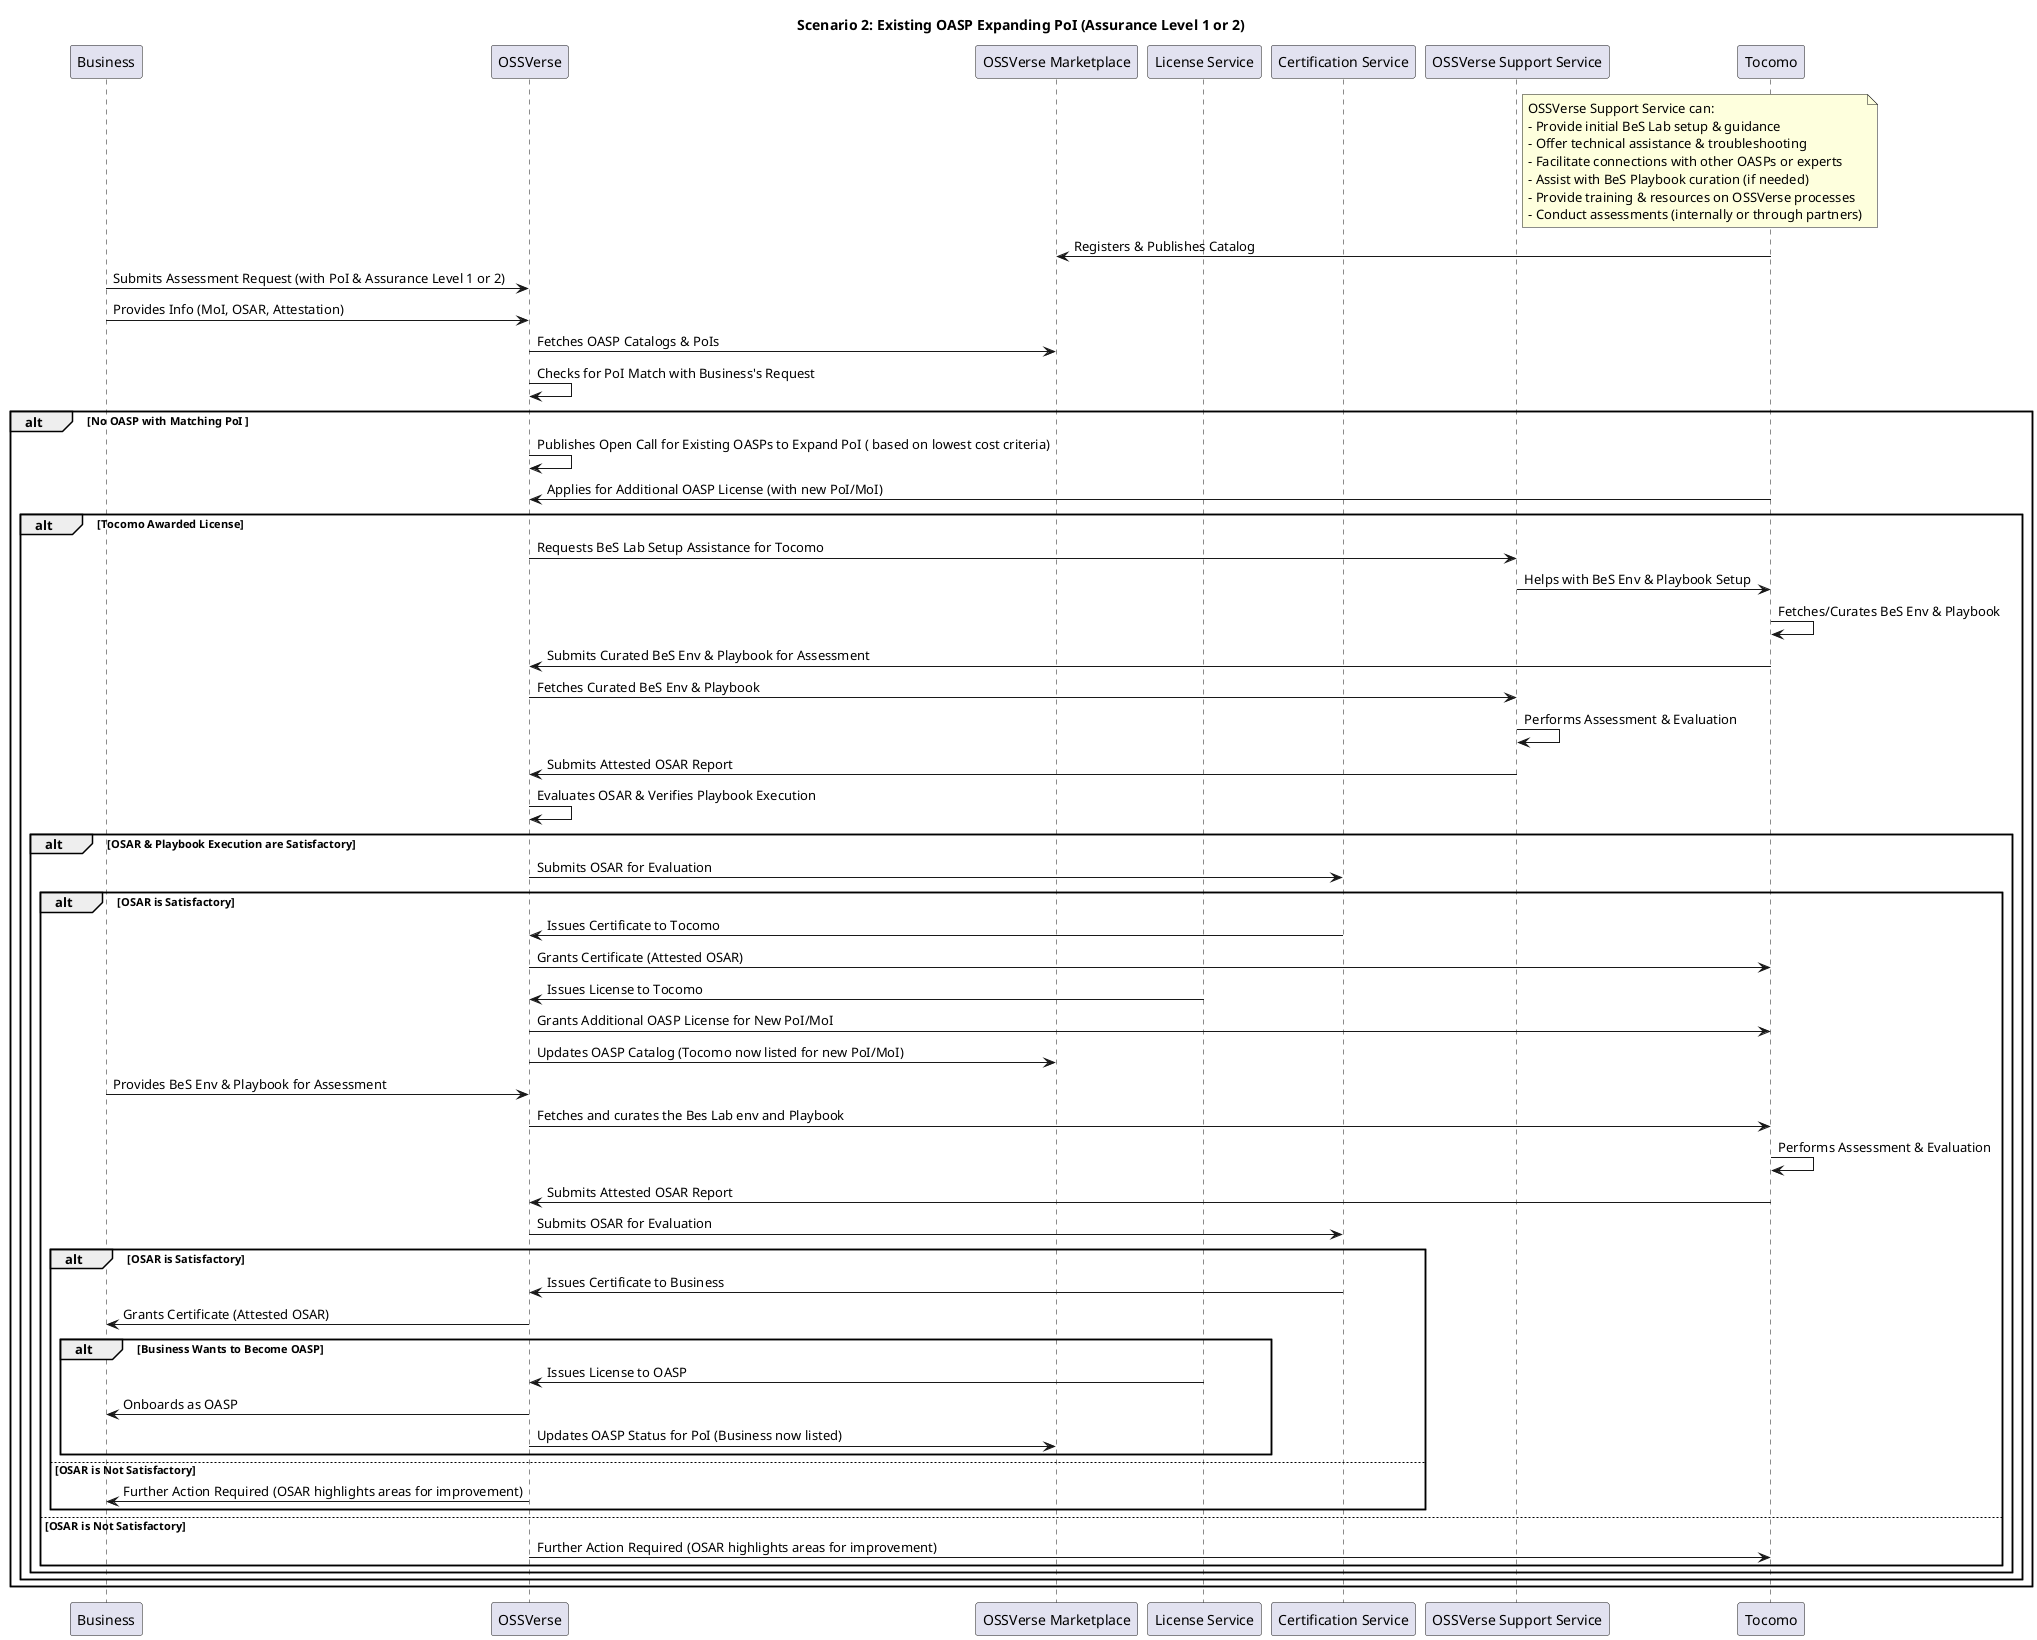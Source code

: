 @startuml
title Scenario 2: Existing OASP Expanding PoI (Assurance Level 1 or 2)

participant "Business" as OASP
participant OSSVerse 
participant "OSSVerse Marketplace" as Marketplace
participant "License Service" as LicenseService
participant "Certification Service" as CertService
participant "OSSVerse Support Service" as SupportService
participant Tocomo

note right of SupportService
OSSVerse Support Service can:
- Provide initial BeS Lab setup & guidance
- Offer technical assistance & troubleshooting
- Facilitate connections with other OASPs or experts
- Assist with BeS Playbook curation (if needed)
- Provide training & resources on OSSVerse processes
- Conduct assessments (internally or through partners)
end note

Tocomo -> Marketplace: Registers & Publishes Catalog

OASP -> OSSVerse: Submits Assessment Request (with PoI & Assurance Level 1 or 2)
OASP -> OSSVerse: Provides Info (MoI, OSAR, Attestation)
OSSVerse -> Marketplace: Fetches OASP Catalogs & PoIs
OSSVerse -> OSSVerse: Checks for PoI Match with Business's Request

alt  No OASP with Matching PoI 
  OSSVerse -> OSSVerse: Publishes Open Call for Existing OASPs to Expand PoI ( based on lowest cost criteria)
  Tocomo -> OSSVerse: Applies for Additional OASP License (with new PoI/MoI)

  alt  Tocomo Awarded License
    OSSVerse -> SupportService: Requests BeS Lab Setup Assistance for Tocomo
    SupportService -> Tocomo: Helps with BeS Env & Playbook Setup 
    Tocomo -> Tocomo: Fetches/Curates BeS Env & Playbook
    Tocomo -> OSSVerse: Submits Curated BeS Env & Playbook for Assessment
    OSSVerse -> SupportService: Fetches Curated BeS Env & Playbook
    SupportService -> SupportService: Performs Assessment & Evaluation
    SupportService -> OSSVerse: Submits Attested OSAR Report
    OSSVerse -> OSSVerse: Evaluates OSAR & Verifies Playbook Execution

    alt  OSAR & Playbook Execution are Satisfactory
      OSSVerse -> CertService: Submits OSAR for Evaluation 
      alt  OSAR is Satisfactory
        CertService -> OSSVerse: Issues Certificate to Tocomo
        OSSVerse -> Tocomo: Grants Certificate (Attested OSAR)
        LicenseService -> OSSVerse: Issues License to Tocomo
        OSSVerse -> Tocomo: Grants Additional OASP License for New PoI/MoI
        OSSVerse -> Marketplace: Updates OASP Catalog (Tocomo now listed for new PoI/MoI)

        '--- Tocomo now assesses the Business's project
        OASP -> OSSVerse: Provides BeS Env & Playbook for Assessment 
        OSSVerse -> Tocomo: Fetches and curates the Bes Lab env and Playbook
        Tocomo -> Tocomo: Performs Assessment & Evaluation
        Tocomo -> OSSVerse: Submits Attested OSAR Report
        OSSVerse -> CertService: Submits OSAR for Evaluation 
        alt  OSAR is Satisfactory
          CertService -> OSSVerse: Issues Certificate to Business
          OSSVerse -> OASP: Grants Certificate (Attested OSAR)
          alt  Business Wants to Become OASP
            LicenseService -> OSSVerse: Issues License to OASP
            OSSVerse -> OASP: Onboards as OASP
            OSSVerse -> Marketplace: Updates OASP Status for PoI (Business now listed)
          end 
        else  OSAR is Not Satisfactory
          OSSVerse -> OASP: Further Action Required (OSAR highlights areas for improvement)
        end 
      else  OSAR is Not Satisfactory
        OSSVerse -> Tocomo: Further Action Required (OSAR highlights areas for improvement)
      end 
    end  
  end 
end
@enduml